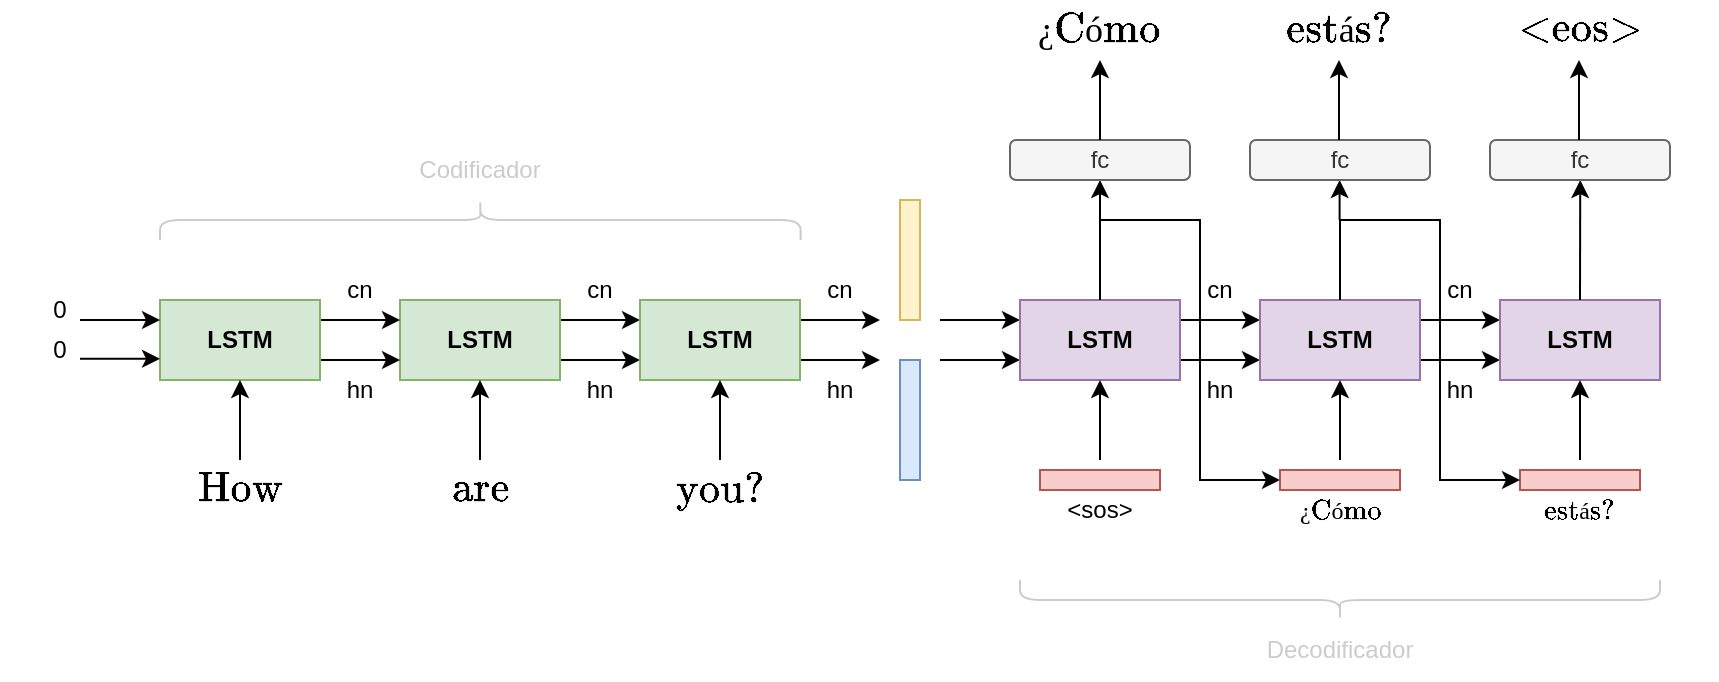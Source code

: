 <mxfile version="22.0.8" type="device">
  <diagram name="Página-1" id="4MRiItUD6FQc88NlOMB_">
    <mxGraphModel dx="1342" dy="797" grid="1" gridSize="10" guides="1" tooltips="1" connect="1" arrows="1" fold="1" page="1" pageScale="1" pageWidth="827" pageHeight="1169" math="1" shadow="0">
      <root>
        <mxCell id="0" />
        <mxCell id="1" parent="0" />
        <mxCell id="jLAoZJQD1tobSa1uNUK7-19" value="0" style="text;html=1;strokeColor=none;fillColor=none;align=center;verticalAlign=middle;whiteSpace=wrap;rounded=0;" parent="1" vertex="1">
          <mxGeometry y="470" width="60" height="30" as="geometry" />
        </mxCell>
        <mxCell id="jLAoZJQD1tobSa1uNUK7-20" value="0" style="text;html=1;strokeColor=none;fillColor=none;align=center;verticalAlign=middle;whiteSpace=wrap;rounded=0;" parent="1" vertex="1">
          <mxGeometry y="490" width="60" height="30" as="geometry" />
        </mxCell>
        <mxCell id="jLAoZJQD1tobSa1uNUK7-30" value="" style="group" parent="1" vertex="1" connectable="0">
          <mxGeometry x="200" y="460" width="130" height="130" as="geometry" />
        </mxCell>
        <mxCell id="jLAoZJQD1tobSa1uNUK7-31" style="edgeStyle=orthogonalEdgeStyle;rounded=0;orthogonalLoop=1;jettySize=auto;html=1;exitX=1;exitY=0.25;exitDx=0;exitDy=0;entryX=0;entryY=0.25;entryDx=0;entryDy=0;" parent="jLAoZJQD1tobSa1uNUK7-30" source="jLAoZJQD1tobSa1uNUK7-33" edge="1">
          <mxGeometry relative="1" as="geometry">
            <mxPoint x="120" y="30" as="targetPoint" />
          </mxGeometry>
        </mxCell>
        <mxCell id="jLAoZJQD1tobSa1uNUK7-32" style="edgeStyle=orthogonalEdgeStyle;rounded=0;orthogonalLoop=1;jettySize=auto;html=1;exitX=1;exitY=0.75;exitDx=0;exitDy=0;entryX=0;entryY=0.75;entryDx=0;entryDy=0;" parent="jLAoZJQD1tobSa1uNUK7-30" source="jLAoZJQD1tobSa1uNUK7-33" edge="1">
          <mxGeometry relative="1" as="geometry">
            <mxPoint x="120" y="50" as="targetPoint" />
          </mxGeometry>
        </mxCell>
        <mxCell id="jLAoZJQD1tobSa1uNUK7-33" value="&lt;b&gt;LSTM&lt;/b&gt;" style="rounded=0;whiteSpace=wrap;html=1;fillColor=#d5e8d4;strokeColor=#82b366;" parent="jLAoZJQD1tobSa1uNUK7-30" vertex="1">
          <mxGeometry y="20" width="80" height="40" as="geometry" />
        </mxCell>
        <mxCell id="jLAoZJQD1tobSa1uNUK7-34" value="" style="endArrow=classic;html=1;rounded=0;entryX=0.5;entryY=1;entryDx=0;entryDy=0;" parent="jLAoZJQD1tobSa1uNUK7-30" target="jLAoZJQD1tobSa1uNUK7-33" edge="1">
          <mxGeometry width="50" height="50" relative="1" as="geometry">
            <mxPoint x="40" y="100" as="sourcePoint" />
            <mxPoint x="230" as="targetPoint" />
          </mxGeometry>
        </mxCell>
        <mxCell id="jLAoZJQD1tobSa1uNUK7-35" value="&lt;font style=&quot;font-size: 18px;&quot;&gt;$$\text{are}$$&lt;/font&gt;" style="text;html=1;strokeColor=none;fillColor=none;align=center;verticalAlign=middle;whiteSpace=wrap;rounded=0;" parent="jLAoZJQD1tobSa1uNUK7-30" vertex="1">
          <mxGeometry x="10" y="100" width="60" height="30" as="geometry" />
        </mxCell>
        <mxCell id="jLAoZJQD1tobSa1uNUK7-36" value="hn" style="text;html=1;strokeColor=none;fillColor=none;align=center;verticalAlign=middle;whiteSpace=wrap;rounded=0;" parent="jLAoZJQD1tobSa1uNUK7-30" vertex="1">
          <mxGeometry x="70" y="50" width="60" height="30" as="geometry" />
        </mxCell>
        <mxCell id="jLAoZJQD1tobSa1uNUK7-37" value="cn" style="text;html=1;strokeColor=none;fillColor=none;align=center;verticalAlign=middle;whiteSpace=wrap;rounded=0;" parent="jLAoZJQD1tobSa1uNUK7-30" vertex="1">
          <mxGeometry x="70" width="60" height="30" as="geometry" />
        </mxCell>
        <mxCell id="jLAoZJQD1tobSa1uNUK7-38" value="" style="group" parent="1" vertex="1" connectable="0">
          <mxGeometry x="320" y="460" width="130" height="130" as="geometry" />
        </mxCell>
        <mxCell id="jLAoZJQD1tobSa1uNUK7-39" style="edgeStyle=orthogonalEdgeStyle;rounded=0;orthogonalLoop=1;jettySize=auto;html=1;exitX=1;exitY=0.25;exitDx=0;exitDy=0;entryX=0;entryY=0.25;entryDx=0;entryDy=0;" parent="jLAoZJQD1tobSa1uNUK7-38" source="jLAoZJQD1tobSa1uNUK7-41" edge="1">
          <mxGeometry relative="1" as="geometry">
            <mxPoint x="120" y="30" as="targetPoint" />
          </mxGeometry>
        </mxCell>
        <mxCell id="jLAoZJQD1tobSa1uNUK7-40" style="edgeStyle=orthogonalEdgeStyle;rounded=0;orthogonalLoop=1;jettySize=auto;html=1;exitX=1;exitY=0.75;exitDx=0;exitDy=0;entryX=0;entryY=0.75;entryDx=0;entryDy=0;" parent="jLAoZJQD1tobSa1uNUK7-38" source="jLAoZJQD1tobSa1uNUK7-41" edge="1">
          <mxGeometry relative="1" as="geometry">
            <mxPoint x="120" y="50" as="targetPoint" />
          </mxGeometry>
        </mxCell>
        <mxCell id="jLAoZJQD1tobSa1uNUK7-41" value="&lt;b&gt;LSTM&lt;/b&gt;" style="rounded=0;whiteSpace=wrap;html=1;fillColor=#d5e8d4;strokeColor=#82b366;" parent="jLAoZJQD1tobSa1uNUK7-38" vertex="1">
          <mxGeometry y="20" width="80" height="40" as="geometry" />
        </mxCell>
        <mxCell id="jLAoZJQD1tobSa1uNUK7-42" value="" style="endArrow=classic;html=1;rounded=0;entryX=0.5;entryY=1;entryDx=0;entryDy=0;" parent="jLAoZJQD1tobSa1uNUK7-38" target="jLAoZJQD1tobSa1uNUK7-41" edge="1">
          <mxGeometry width="50" height="50" relative="1" as="geometry">
            <mxPoint x="40" y="100" as="sourcePoint" />
            <mxPoint x="230" as="targetPoint" />
          </mxGeometry>
        </mxCell>
        <mxCell id="jLAoZJQD1tobSa1uNUK7-43" value="&lt;font style=&quot;font-size: 18px;&quot;&gt;$$\text{you?}$$&lt;/font&gt;" style="text;html=1;strokeColor=none;fillColor=none;align=center;verticalAlign=middle;whiteSpace=wrap;rounded=0;" parent="jLAoZJQD1tobSa1uNUK7-38" vertex="1">
          <mxGeometry x="10" y="100" width="60" height="30" as="geometry" />
        </mxCell>
        <mxCell id="jLAoZJQD1tobSa1uNUK7-44" value="hn" style="text;html=1;strokeColor=none;fillColor=none;align=center;verticalAlign=middle;whiteSpace=wrap;rounded=0;" parent="jLAoZJQD1tobSa1uNUK7-38" vertex="1">
          <mxGeometry x="70" y="50" width="60" height="30" as="geometry" />
        </mxCell>
        <mxCell id="jLAoZJQD1tobSa1uNUK7-45" value="cn" style="text;html=1;strokeColor=none;fillColor=none;align=center;verticalAlign=middle;whiteSpace=wrap;rounded=0;" parent="jLAoZJQD1tobSa1uNUK7-38" vertex="1">
          <mxGeometry x="70" width="60" height="30" as="geometry" />
        </mxCell>
        <mxCell id="jLAoZJQD1tobSa1uNUK7-78" value="" style="rounded=0;whiteSpace=wrap;html=1;fillColor=#fff2cc;strokeColor=#d6b656;" parent="1" vertex="1">
          <mxGeometry x="450" y="430" width="10" height="60" as="geometry" />
        </mxCell>
        <mxCell id="jLAoZJQD1tobSa1uNUK7-79" value="" style="rounded=0;whiteSpace=wrap;html=1;fillColor=#dae8fc;strokeColor=#6c8ebf;" parent="1" vertex="1">
          <mxGeometry x="450" y="510" width="10" height="60" as="geometry" />
        </mxCell>
        <mxCell id="jLAoZJQD1tobSa1uNUK7-94" value="" style="endArrow=classic;html=1;rounded=0;entryX=0;entryY=0.25;entryDx=0;entryDy=0;" parent="1" target="jLAoZJQD1tobSa1uNUK7-88" edge="1">
          <mxGeometry width="50" height="50" relative="1" as="geometry">
            <mxPoint x="470" y="490" as="sourcePoint" />
            <mxPoint x="760" y="380" as="targetPoint" />
          </mxGeometry>
        </mxCell>
        <mxCell id="jLAoZJQD1tobSa1uNUK7-95" value="" style="endArrow=classic;html=1;rounded=0;entryX=0;entryY=0.25;entryDx=0;entryDy=0;" parent="1" edge="1">
          <mxGeometry width="50" height="50" relative="1" as="geometry">
            <mxPoint x="470" y="510" as="sourcePoint" />
            <mxPoint x="510" y="510" as="targetPoint" />
          </mxGeometry>
        </mxCell>
        <mxCell id="jLAoZJQD1tobSa1uNUK7-86" style="edgeStyle=orthogonalEdgeStyle;rounded=0;orthogonalLoop=1;jettySize=auto;html=1;exitX=1;exitY=0.25;exitDx=0;exitDy=0;entryX=0;entryY=0.25;entryDx=0;entryDy=0;" parent="1" source="jLAoZJQD1tobSa1uNUK7-88" edge="1">
          <mxGeometry relative="1" as="geometry">
            <mxPoint x="630" y="490" as="targetPoint" />
          </mxGeometry>
        </mxCell>
        <mxCell id="jLAoZJQD1tobSa1uNUK7-87" style="edgeStyle=orthogonalEdgeStyle;rounded=0;orthogonalLoop=1;jettySize=auto;html=1;exitX=1;exitY=0.75;exitDx=0;exitDy=0;entryX=0;entryY=0.75;entryDx=0;entryDy=0;" parent="1" source="jLAoZJQD1tobSa1uNUK7-88" edge="1">
          <mxGeometry relative="1" as="geometry">
            <mxPoint x="630" y="510" as="targetPoint" />
          </mxGeometry>
        </mxCell>
        <mxCell id="jLAoZJQD1tobSa1uNUK7-88" value="&lt;b&gt;LSTM&lt;/b&gt;" style="rounded=0;whiteSpace=wrap;html=1;fillColor=#e1d5e7;strokeColor=#9673a6;" parent="1" vertex="1">
          <mxGeometry x="510" y="480" width="80" height="40" as="geometry" />
        </mxCell>
        <mxCell id="jLAoZJQD1tobSa1uNUK7-89" value="" style="endArrow=classic;html=1;rounded=0;entryX=0.5;entryY=1;entryDx=0;entryDy=0;" parent="1" target="jLAoZJQD1tobSa1uNUK7-88" edge="1">
          <mxGeometry width="50" height="50" relative="1" as="geometry">
            <mxPoint x="550" y="560" as="sourcePoint" />
            <mxPoint x="740" y="460" as="targetPoint" />
          </mxGeometry>
        </mxCell>
        <mxCell id="jLAoZJQD1tobSa1uNUK7-91" value="hn" style="text;html=1;strokeColor=none;fillColor=none;align=center;verticalAlign=middle;whiteSpace=wrap;rounded=0;" parent="1" vertex="1">
          <mxGeometry x="580" y="510" width="60" height="30" as="geometry" />
        </mxCell>
        <mxCell id="jLAoZJQD1tobSa1uNUK7-92" value="cn" style="text;html=1;strokeColor=none;fillColor=none;align=center;verticalAlign=middle;whiteSpace=wrap;rounded=0;" parent="1" vertex="1">
          <mxGeometry x="580" y="460" width="60" height="30" as="geometry" />
        </mxCell>
        <mxCell id="jLAoZJQD1tobSa1uNUK7-98" value="" style="rounded=0;whiteSpace=wrap;html=1;fillColor=#f8cecc;strokeColor=#b85450;rotation=90;" parent="1" vertex="1">
          <mxGeometry x="545" y="540" width="10" height="60" as="geometry" />
        </mxCell>
        <mxCell id="jLAoZJQD1tobSa1uNUK7-99" value="&amp;lt;sos&amp;gt;" style="text;html=1;strokeColor=none;fillColor=none;align=center;verticalAlign=middle;whiteSpace=wrap;rounded=0;" parent="1" vertex="1">
          <mxGeometry x="520" y="570" width="60" height="30" as="geometry" />
        </mxCell>
        <mxCell id="jLAoZJQD1tobSa1uNUK7-108" value="" style="endArrow=classic;html=1;rounded=0;exitX=0.5;exitY=0;exitDx=0;exitDy=0;entryX=0;entryY=0;entryDx=0;entryDy=0;" parent="1" source="jLAoZJQD1tobSa1uNUK7-88" target="jLAoZJQD1tobSa1uNUK7-118" edge="1">
          <mxGeometry width="50" height="50" relative="1" as="geometry">
            <mxPoint x="620" y="390" as="sourcePoint" />
            <mxPoint x="630" y="570" as="targetPoint" />
            <Array as="points">
              <mxPoint x="550" y="440" />
              <mxPoint x="600" y="440" />
              <mxPoint x="600" y="570" />
            </Array>
          </mxGeometry>
        </mxCell>
        <mxCell id="jLAoZJQD1tobSa1uNUK7-10" style="edgeStyle=orthogonalEdgeStyle;rounded=0;orthogonalLoop=1;jettySize=auto;html=1;exitX=1;exitY=0.25;exitDx=0;exitDy=0;entryX=0;entryY=0.25;entryDx=0;entryDy=0;" parent="1" source="jLAoZJQD1tobSa1uNUK7-1" edge="1">
          <mxGeometry relative="1" as="geometry">
            <mxPoint x="200" y="490" as="targetPoint" />
          </mxGeometry>
        </mxCell>
        <mxCell id="jLAoZJQD1tobSa1uNUK7-12" style="edgeStyle=orthogonalEdgeStyle;rounded=0;orthogonalLoop=1;jettySize=auto;html=1;exitX=1;exitY=0.75;exitDx=0;exitDy=0;entryX=0;entryY=0.75;entryDx=0;entryDy=0;" parent="1" source="jLAoZJQD1tobSa1uNUK7-1" edge="1">
          <mxGeometry relative="1" as="geometry">
            <mxPoint x="200" y="510" as="targetPoint" />
          </mxGeometry>
        </mxCell>
        <mxCell id="jLAoZJQD1tobSa1uNUK7-1" value="&lt;b&gt;LSTM&lt;/b&gt;" style="rounded=0;whiteSpace=wrap;html=1;fillColor=#d5e8d4;strokeColor=#82b366;" parent="1" vertex="1">
          <mxGeometry x="80" y="480" width="80" height="40" as="geometry" />
        </mxCell>
        <mxCell id="jLAoZJQD1tobSa1uNUK7-13" value="" style="endArrow=classic;html=1;rounded=0;entryX=0.5;entryY=1;entryDx=0;entryDy=0;" parent="1" target="jLAoZJQD1tobSa1uNUK7-1" edge="1">
          <mxGeometry width="50" height="50" relative="1" as="geometry">
            <mxPoint x="120" y="560" as="sourcePoint" />
            <mxPoint x="310" y="460" as="targetPoint" />
          </mxGeometry>
        </mxCell>
        <mxCell id="jLAoZJQD1tobSa1uNUK7-14" value="&lt;span style=&quot;font-size: 18px;&quot;&gt;$$\text{How}$$&lt;/span&gt;" style="text;html=1;strokeColor=none;fillColor=none;align=center;verticalAlign=middle;whiteSpace=wrap;rounded=0;" parent="1" vertex="1">
          <mxGeometry x="90" y="560" width="60" height="30" as="geometry" />
        </mxCell>
        <mxCell id="jLAoZJQD1tobSa1uNUK7-15" value="hn" style="text;html=1;strokeColor=none;fillColor=none;align=center;verticalAlign=middle;whiteSpace=wrap;rounded=0;" parent="1" vertex="1">
          <mxGeometry x="150" y="510" width="60" height="30" as="geometry" />
        </mxCell>
        <mxCell id="jLAoZJQD1tobSa1uNUK7-16" value="cn" style="text;html=1;strokeColor=none;fillColor=none;align=center;verticalAlign=middle;whiteSpace=wrap;rounded=0;" parent="1" vertex="1">
          <mxGeometry x="150" y="460" width="60" height="30" as="geometry" />
        </mxCell>
        <mxCell id="jLAoZJQD1tobSa1uNUK7-110" value="&lt;font style=&quot;font-size: 18px;&quot;&gt;$$\text{¿Cómo}$$&lt;/font&gt;" style="text;html=1;strokeColor=none;fillColor=none;align=center;verticalAlign=middle;whiteSpace=wrap;rounded=0;" parent="1" vertex="1">
          <mxGeometry x="520.16" y="330" width="60" height="30" as="geometry" />
        </mxCell>
        <mxCell id="jLAoZJQD1tobSa1uNUK7-111" style="edgeStyle=orthogonalEdgeStyle;rounded=0;orthogonalLoop=1;jettySize=auto;html=1;exitX=1;exitY=0.25;exitDx=0;exitDy=0;entryX=0;entryY=0.25;entryDx=0;entryDy=0;" parent="1" source="jLAoZJQD1tobSa1uNUK7-113" edge="1">
          <mxGeometry relative="1" as="geometry">
            <mxPoint x="750" y="490" as="targetPoint" />
          </mxGeometry>
        </mxCell>
        <mxCell id="jLAoZJQD1tobSa1uNUK7-112" style="edgeStyle=orthogonalEdgeStyle;rounded=0;orthogonalLoop=1;jettySize=auto;html=1;exitX=1;exitY=0.75;exitDx=0;exitDy=0;entryX=0;entryY=0.75;entryDx=0;entryDy=0;" parent="1" source="jLAoZJQD1tobSa1uNUK7-113" edge="1">
          <mxGeometry relative="1" as="geometry">
            <mxPoint x="750" y="510" as="targetPoint" />
          </mxGeometry>
        </mxCell>
        <mxCell id="jLAoZJQD1tobSa1uNUK7-113" value="&lt;b&gt;LSTM&lt;/b&gt;" style="rounded=0;whiteSpace=wrap;html=1;fillColor=#e1d5e7;strokeColor=#9673a6;" parent="1" vertex="1">
          <mxGeometry x="630" y="480" width="80" height="40" as="geometry" />
        </mxCell>
        <mxCell id="jLAoZJQD1tobSa1uNUK7-114" value="" style="endArrow=classic;html=1;rounded=0;entryX=0.5;entryY=1;entryDx=0;entryDy=0;" parent="1" target="jLAoZJQD1tobSa1uNUK7-113" edge="1">
          <mxGeometry width="50" height="50" relative="1" as="geometry">
            <mxPoint x="670" y="560" as="sourcePoint" />
            <mxPoint x="860" y="460" as="targetPoint" />
          </mxGeometry>
        </mxCell>
        <mxCell id="jLAoZJQD1tobSa1uNUK7-115" value="hn" style="text;html=1;strokeColor=none;fillColor=none;align=center;verticalAlign=middle;whiteSpace=wrap;rounded=0;" parent="1" vertex="1">
          <mxGeometry x="700" y="510" width="60" height="30" as="geometry" />
        </mxCell>
        <mxCell id="jLAoZJQD1tobSa1uNUK7-116" value="cn" style="text;html=1;strokeColor=none;fillColor=none;align=center;verticalAlign=middle;whiteSpace=wrap;rounded=0;" parent="1" vertex="1">
          <mxGeometry x="700" y="460" width="60" height="30" as="geometry" />
        </mxCell>
        <mxCell id="jLAoZJQD1tobSa1uNUK7-117" value="" style="rounded=0;whiteSpace=wrap;html=1;fillColor=#f8cecc;strokeColor=#b85450;rotation=90;" parent="1" vertex="1">
          <mxGeometry x="665" y="540" width="10" height="60" as="geometry" />
        </mxCell>
        <mxCell id="jLAoZJQD1tobSa1uNUK7-118" value="$$\text{¿Cómo}$$" style="text;html=1;strokeColor=none;fillColor=none;align=center;verticalAlign=middle;whiteSpace=wrap;rounded=0;" parent="1" vertex="1">
          <mxGeometry x="640" y="570" width="60" height="30" as="geometry" />
        </mxCell>
        <mxCell id="jLAoZJQD1tobSa1uNUK7-120" value="&lt;font style=&quot;font-size: 18px;&quot;&gt;$$\text{estás?}$$&lt;/font&gt;" style="text;html=1;strokeColor=none;fillColor=none;align=center;verticalAlign=middle;whiteSpace=wrap;rounded=0;" parent="1" vertex="1">
          <mxGeometry x="640.16" y="330" width="60" height="30" as="geometry" />
        </mxCell>
        <mxCell id="jLAoZJQD1tobSa1uNUK7-123" value="&lt;b&gt;LSTM&lt;/b&gt;" style="rounded=0;whiteSpace=wrap;html=1;fillColor=#e1d5e7;strokeColor=#9673a6;" parent="1" vertex="1">
          <mxGeometry x="750" y="480" width="80" height="40" as="geometry" />
        </mxCell>
        <mxCell id="jLAoZJQD1tobSa1uNUK7-124" value="" style="endArrow=classic;html=1;rounded=0;entryX=0.5;entryY=1;entryDx=0;entryDy=0;" parent="1" target="jLAoZJQD1tobSa1uNUK7-123" edge="1">
          <mxGeometry width="50" height="50" relative="1" as="geometry">
            <mxPoint x="790" y="560" as="sourcePoint" />
            <mxPoint x="980" y="460" as="targetPoint" />
          </mxGeometry>
        </mxCell>
        <mxCell id="jLAoZJQD1tobSa1uNUK7-127" value="" style="rounded=0;whiteSpace=wrap;html=1;fillColor=#f8cecc;strokeColor=#b85450;rotation=90;" parent="1" vertex="1">
          <mxGeometry x="785" y="540" width="10" height="60" as="geometry" />
        </mxCell>
        <mxCell id="jLAoZJQD1tobSa1uNUK7-128" value="$$\text{estás?}$$" style="text;html=1;strokeColor=none;fillColor=none;align=center;verticalAlign=middle;whiteSpace=wrap;rounded=0;" parent="1" vertex="1">
          <mxGeometry x="760" y="570" width="60" height="30" as="geometry" />
        </mxCell>
        <mxCell id="jLAoZJQD1tobSa1uNUK7-130" value="&lt;font style=&quot;font-size: 18px;&quot;&gt;$$\text{&amp;lt;eos&amp;gt;}$$&lt;/font&gt;" style="text;html=1;strokeColor=none;fillColor=none;align=center;verticalAlign=middle;whiteSpace=wrap;rounded=0;" parent="1" vertex="1">
          <mxGeometry x="760.16" y="330" width="60" height="30" as="geometry" />
        </mxCell>
        <mxCell id="jLAoZJQD1tobSa1uNUK7-141" value="" style="endArrow=classic;html=1;rounded=0;entryX=0;entryY=0.25;entryDx=0;entryDy=0;" parent="1" edge="1">
          <mxGeometry width="50" height="50" relative="1" as="geometry">
            <mxPoint x="40" y="490" as="sourcePoint" />
            <mxPoint x="80" y="490" as="targetPoint" />
          </mxGeometry>
        </mxCell>
        <mxCell id="jLAoZJQD1tobSa1uNUK7-142" value="" style="endArrow=classic;html=1;rounded=0;entryX=0;entryY=0.25;entryDx=0;entryDy=0;" parent="1" edge="1">
          <mxGeometry width="50" height="50" relative="1" as="geometry">
            <mxPoint x="40" y="509.43" as="sourcePoint" />
            <mxPoint x="80" y="509.43" as="targetPoint" />
          </mxGeometry>
        </mxCell>
        <mxCell id="jLAoZJQD1tobSa1uNUK7-146" value="" style="shape=curlyBracket;whiteSpace=wrap;html=1;rounded=1;labelPosition=left;verticalLabelPosition=middle;align=right;verticalAlign=middle;rotation=-90;fillColor=#f5f5f5;strokeColor=#CCCCCC;fontColor=#333333;size=0.5;" parent="1" vertex="1">
          <mxGeometry x="660" y="470" width="20" height="320" as="geometry" />
        </mxCell>
        <mxCell id="jLAoZJQD1tobSa1uNUK7-147" value="&lt;font color=&quot;#cccccc&quot;&gt;Codificador&lt;/font&gt;" style="text;html=1;strokeColor=none;fillColor=none;align=center;verticalAlign=middle;whiteSpace=wrap;rounded=0;" parent="1" vertex="1">
          <mxGeometry x="210" y="400" width="60" height="30" as="geometry" />
        </mxCell>
        <mxCell id="jLAoZJQD1tobSa1uNUK7-148" value="" style="shape=curlyBracket;whiteSpace=wrap;html=1;rounded=1;labelPosition=left;verticalLabelPosition=middle;align=right;verticalAlign=middle;rotation=90;fillColor=#f5f5f5;strokeColor=#CCCCCC;fontColor=#333333;" parent="1" vertex="1">
          <mxGeometry x="230.16" y="279.84" width="20" height="320.32" as="geometry" />
        </mxCell>
        <mxCell id="jLAoZJQD1tobSa1uNUK7-149" value="&lt;font color=&quot;#cccccc&quot;&gt;Decodificador&lt;/font&gt;" style="text;html=1;strokeColor=none;fillColor=none;align=center;verticalAlign=middle;whiteSpace=wrap;rounded=0;" parent="1" vertex="1">
          <mxGeometry x="640.16" y="640" width="60" height="30" as="geometry" />
        </mxCell>
        <mxCell id="M3d5ekCvtuNN92mA5-Jm-1" value="" style="endArrow=classic;html=1;rounded=0;" parent="1" edge="1">
          <mxGeometry width="50" height="50" relative="1" as="geometry">
            <mxPoint x="550" y="440" as="sourcePoint" />
            <mxPoint x="550" y="420" as="targetPoint" />
          </mxGeometry>
        </mxCell>
        <mxCell id="M3d5ekCvtuNN92mA5-Jm-2" value="" style="endArrow=classic;html=1;rounded=0;exitX=0.5;exitY=0;exitDx=0;exitDy=0;entryX=0;entryY=0;entryDx=0;entryDy=0;" parent="1" target="jLAoZJQD1tobSa1uNUK7-128" edge="1">
          <mxGeometry width="50" height="50" relative="1" as="geometry">
            <mxPoint x="670" y="480" as="sourcePoint" />
            <mxPoint x="750" y="570" as="targetPoint" />
            <Array as="points">
              <mxPoint x="670" y="440" />
              <mxPoint x="720" y="440" />
              <mxPoint x="720" y="570" />
            </Array>
          </mxGeometry>
        </mxCell>
        <mxCell id="M3d5ekCvtuNN92mA5-Jm-5" value="" style="endArrow=classic;html=1;rounded=0;entryX=0.5;entryY=1;entryDx=0;entryDy=0;exitX=0.5;exitY=0;exitDx=0;exitDy=0;" parent="1" source="jLAoZJQD1tobSa1uNUK7-123" edge="1">
          <mxGeometry width="50" height="50" relative="1" as="geometry">
            <mxPoint x="790.12" y="440" as="sourcePoint" />
            <mxPoint x="790.12" y="420" as="targetPoint" />
          </mxGeometry>
        </mxCell>
        <mxCell id="M3d5ekCvtuNN92mA5-Jm-7" value="" style="endArrow=classic;html=1;rounded=0;entryX=0.5;entryY=1;entryDx=0;entryDy=0;" parent="1" edge="1">
          <mxGeometry width="50" height="50" relative="1" as="geometry">
            <mxPoint x="669.8" y="440" as="sourcePoint" />
            <mxPoint x="669.8" y="420" as="targetPoint" />
          </mxGeometry>
        </mxCell>
        <mxCell id="feMh0CC2xISIuwvhVigZ-1" value="fc" style="rounded=1;whiteSpace=wrap;html=1;fillColor=#f5f5f5;fontColor=#333333;strokeColor=#666666;" vertex="1" parent="1">
          <mxGeometry x="505" y="400" width="90" height="20" as="geometry" />
        </mxCell>
        <mxCell id="feMh0CC2xISIuwvhVigZ-2" value="fc" style="rounded=1;whiteSpace=wrap;html=1;fillColor=#f5f5f5;fontColor=#333333;strokeColor=#666666;" vertex="1" parent="1">
          <mxGeometry x="625" y="400" width="90" height="20" as="geometry" />
        </mxCell>
        <mxCell id="feMh0CC2xISIuwvhVigZ-3" value="fc" style="rounded=1;whiteSpace=wrap;html=1;fillColor=#f5f5f5;fontColor=#333333;strokeColor=#666666;" vertex="1" parent="1">
          <mxGeometry x="745" y="400" width="90" height="20" as="geometry" />
        </mxCell>
        <mxCell id="feMh0CC2xISIuwvhVigZ-4" value="" style="endArrow=classic;html=1;rounded=0;exitX=0.5;exitY=0;exitDx=0;exitDy=0;" edge="1" parent="1" source="feMh0CC2xISIuwvhVigZ-1">
          <mxGeometry width="50" height="50" relative="1" as="geometry">
            <mxPoint x="470" y="620" as="sourcePoint" />
            <mxPoint x="550" y="360" as="targetPoint" />
          </mxGeometry>
        </mxCell>
        <mxCell id="feMh0CC2xISIuwvhVigZ-5" value="" style="endArrow=classic;html=1;rounded=0;exitX=0.5;exitY=0;exitDx=0;exitDy=0;" edge="1" parent="1">
          <mxGeometry width="50" height="50" relative="1" as="geometry">
            <mxPoint x="669.5" y="400" as="sourcePoint" />
            <mxPoint x="669.5" y="360" as="targetPoint" />
          </mxGeometry>
        </mxCell>
        <mxCell id="feMh0CC2xISIuwvhVigZ-6" value="" style="endArrow=classic;html=1;rounded=0;exitX=0.5;exitY=0;exitDx=0;exitDy=0;" edge="1" parent="1">
          <mxGeometry width="50" height="50" relative="1" as="geometry">
            <mxPoint x="789.5" y="400" as="sourcePoint" />
            <mxPoint x="789.5" y="360" as="targetPoint" />
          </mxGeometry>
        </mxCell>
      </root>
    </mxGraphModel>
  </diagram>
</mxfile>
